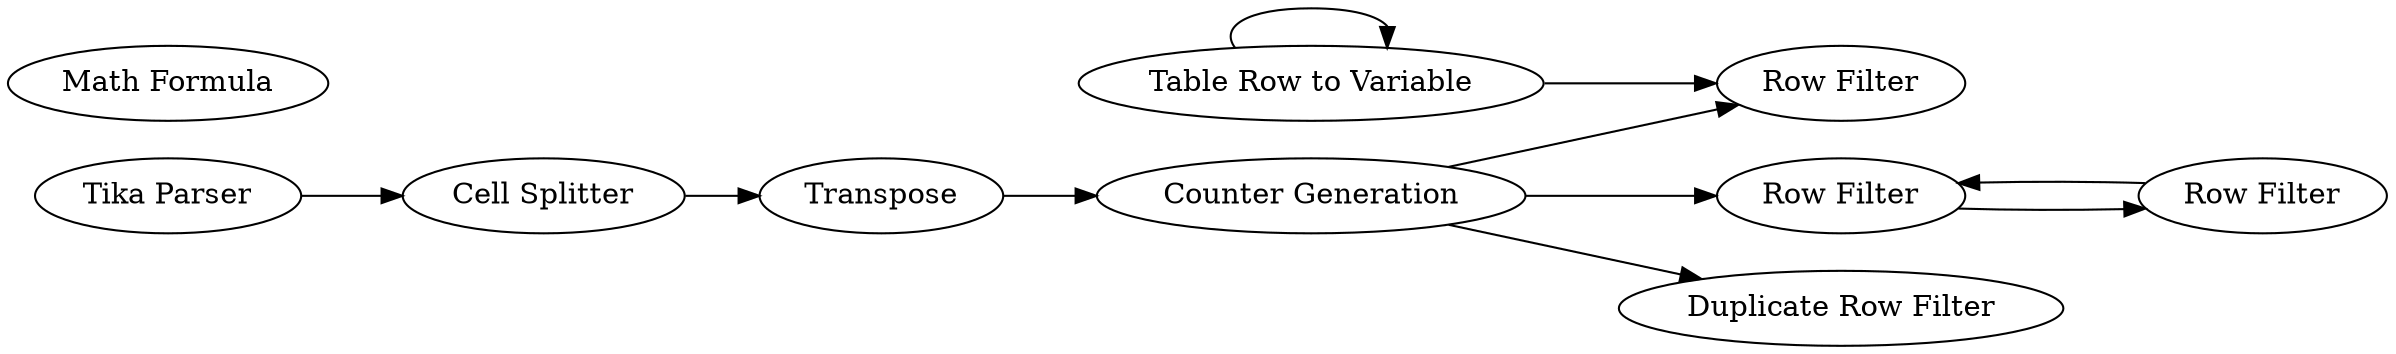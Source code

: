 digraph {
	1 [label="Tika Parser"]
	3 [label="Cell Splitter"]
	4 [label=Transpose]
	8 [label="Row Filter"]
	2 [label="Row Filter"]
	7 [label="Table Row to Variable"]
	9 [label="Row Filter"]
	10 [label="Math Formula"]
	11 [label="Duplicate Row Filter"]
	16 [label="Counter Generation"]
	2 -> 9
	9 -> 2
	7 -> 7
	1 -> 3
	3 -> 4
	4 -> 16
	7 -> 8
	16 -> 8
	16 -> 2
	16 -> 11
	rankdir=LR
}
